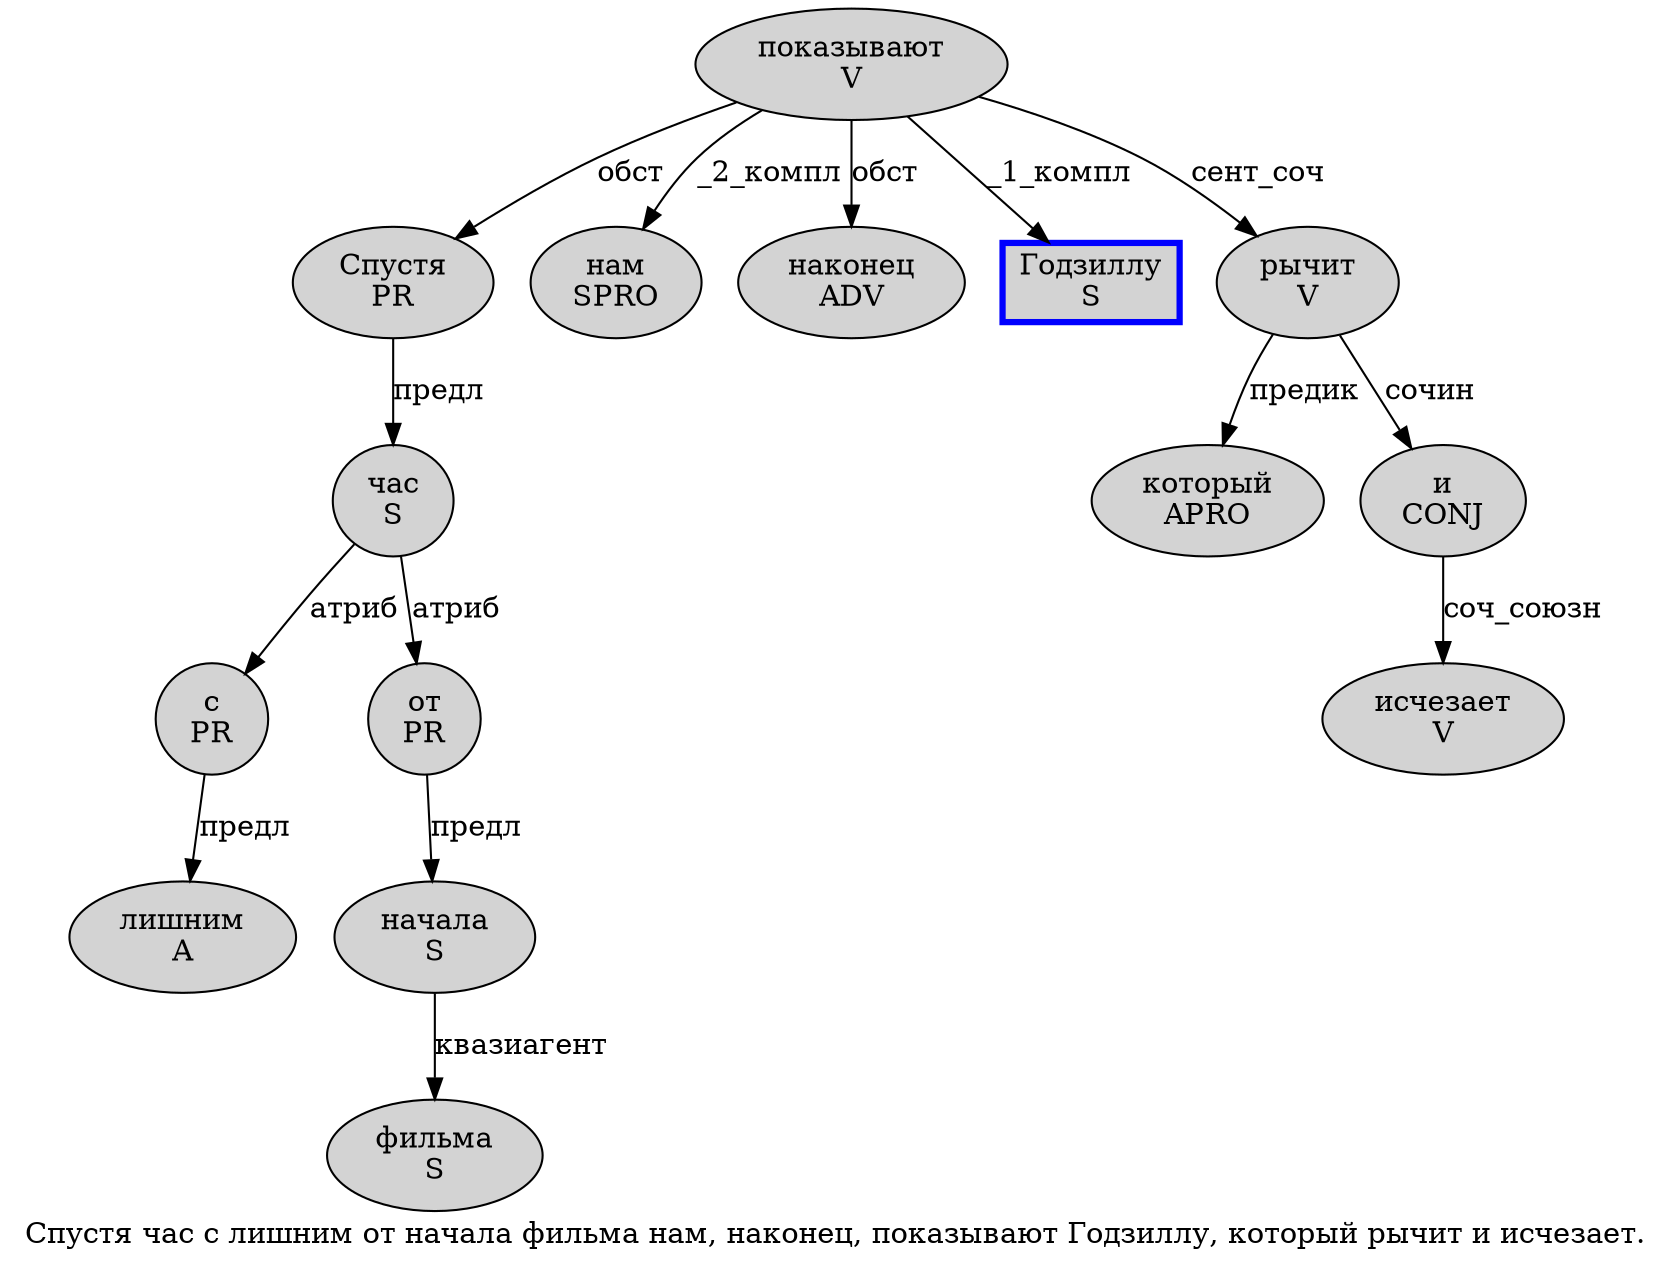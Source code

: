 digraph SENTENCE_4735 {
	graph [label="Спустя час с лишним от начала фильма нам, наконец, показывают Годзиллу, который рычит и исчезает."]
	node [style=filled]
		0 [label="Спустя
PR" color="" fillcolor=lightgray penwidth=1 shape=ellipse]
		1 [label="час
S" color="" fillcolor=lightgray penwidth=1 shape=ellipse]
		2 [label="с
PR" color="" fillcolor=lightgray penwidth=1 shape=ellipse]
		3 [label="лишним
A" color="" fillcolor=lightgray penwidth=1 shape=ellipse]
		4 [label="от
PR" color="" fillcolor=lightgray penwidth=1 shape=ellipse]
		5 [label="начала
S" color="" fillcolor=lightgray penwidth=1 shape=ellipse]
		6 [label="фильма
S" color="" fillcolor=lightgray penwidth=1 shape=ellipse]
		7 [label="нам
SPRO" color="" fillcolor=lightgray penwidth=1 shape=ellipse]
		9 [label="наконец
ADV" color="" fillcolor=lightgray penwidth=1 shape=ellipse]
		11 [label="показывают
V" color="" fillcolor=lightgray penwidth=1 shape=ellipse]
		12 [label="Годзиллу
S" color=blue fillcolor=lightgray penwidth=3 shape=box]
		14 [label="который
APRO" color="" fillcolor=lightgray penwidth=1 shape=ellipse]
		15 [label="рычит
V" color="" fillcolor=lightgray penwidth=1 shape=ellipse]
		16 [label="и
CONJ" color="" fillcolor=lightgray penwidth=1 shape=ellipse]
		17 [label="исчезает
V" color="" fillcolor=lightgray penwidth=1 shape=ellipse]
			11 -> 0 [label="обст"]
			11 -> 7 [label="_2_компл"]
			11 -> 9 [label="обст"]
			11 -> 12 [label="_1_компл"]
			11 -> 15 [label="сент_соч"]
			0 -> 1 [label="предл"]
			4 -> 5 [label="предл"]
			15 -> 14 [label="предик"]
			15 -> 16 [label="сочин"]
			16 -> 17 [label="соч_союзн"]
			5 -> 6 [label="квазиагент"]
			1 -> 2 [label="атриб"]
			1 -> 4 [label="атриб"]
			2 -> 3 [label="предл"]
}